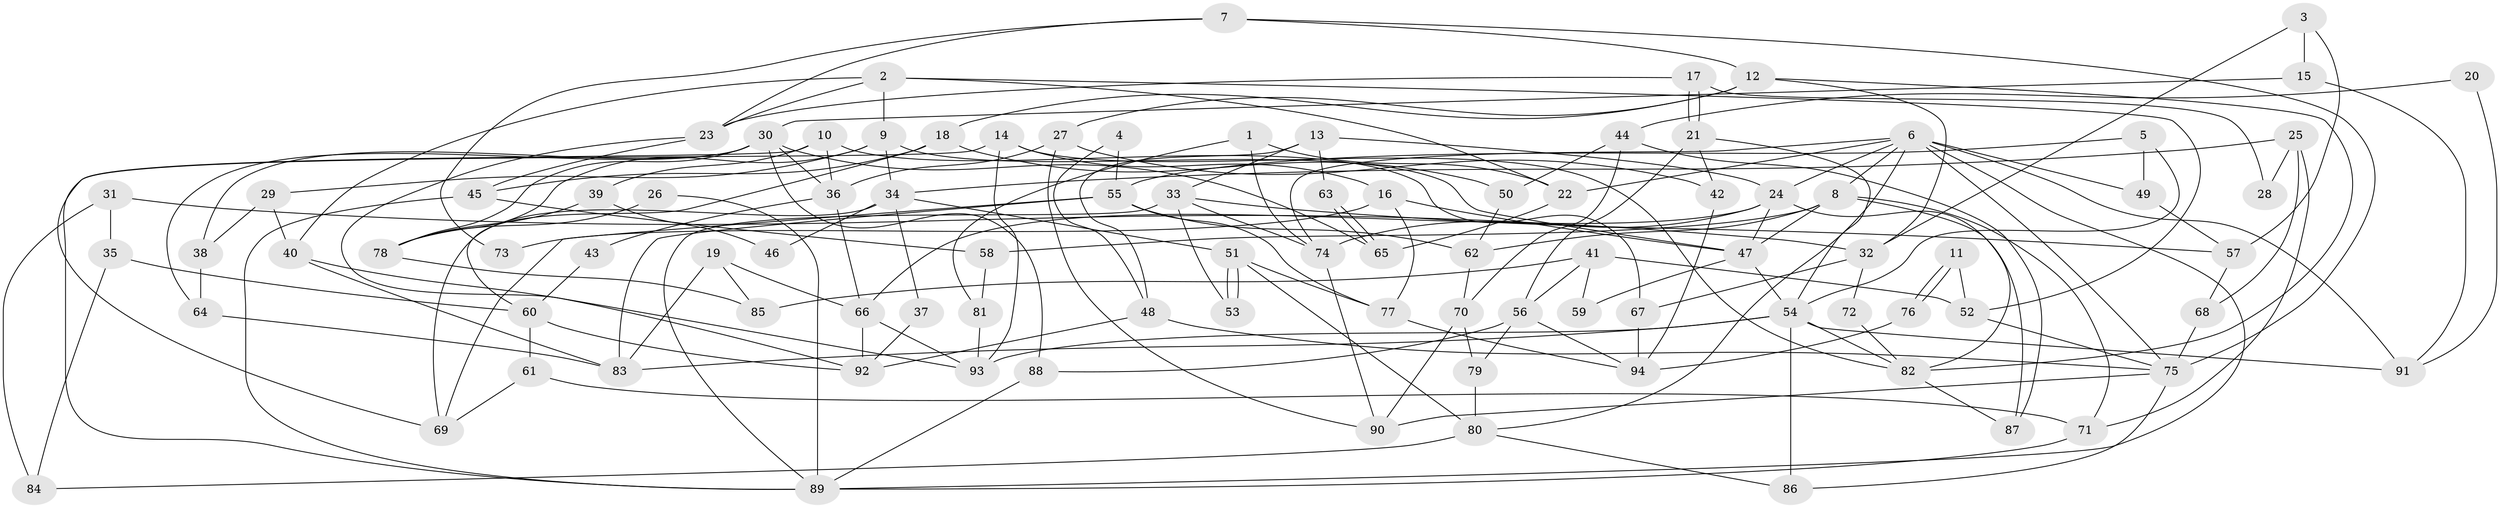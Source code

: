 // Generated by graph-tools (version 1.1) at 2025/15/03/09/25 04:15:12]
// undirected, 94 vertices, 188 edges
graph export_dot {
graph [start="1"]
  node [color=gray90,style=filled];
  1;
  2;
  3;
  4;
  5;
  6;
  7;
  8;
  9;
  10;
  11;
  12;
  13;
  14;
  15;
  16;
  17;
  18;
  19;
  20;
  21;
  22;
  23;
  24;
  25;
  26;
  27;
  28;
  29;
  30;
  31;
  32;
  33;
  34;
  35;
  36;
  37;
  38;
  39;
  40;
  41;
  42;
  43;
  44;
  45;
  46;
  47;
  48;
  49;
  50;
  51;
  52;
  53;
  54;
  55;
  56;
  57;
  58;
  59;
  60;
  61;
  62;
  63;
  64;
  65;
  66;
  67;
  68;
  69;
  70;
  71;
  72;
  73;
  74;
  75;
  76;
  77;
  78;
  79;
  80;
  81;
  82;
  83;
  84;
  85;
  86;
  87;
  88;
  89;
  90;
  91;
  92;
  93;
  94;
  1 -- 22;
  1 -- 74;
  1 -- 81;
  2 -- 9;
  2 -- 40;
  2 -- 22;
  2 -- 23;
  2 -- 52;
  3 -- 15;
  3 -- 57;
  3 -- 32;
  4 -- 48;
  4 -- 55;
  5 -- 54;
  5 -- 55;
  5 -- 49;
  6 -- 80;
  6 -- 74;
  6 -- 8;
  6 -- 22;
  6 -- 24;
  6 -- 49;
  6 -- 75;
  6 -- 89;
  6 -- 91;
  7 -- 12;
  7 -- 75;
  7 -- 23;
  7 -- 73;
  8 -- 62;
  8 -- 47;
  8 -- 58;
  8 -- 71;
  8 -- 82;
  9 -- 34;
  9 -- 47;
  9 -- 29;
  9 -- 78;
  10 -- 67;
  10 -- 69;
  10 -- 36;
  10 -- 39;
  11 -- 76;
  11 -- 76;
  11 -- 52;
  12 -- 27;
  12 -- 82;
  12 -- 18;
  12 -- 32;
  13 -- 24;
  13 -- 33;
  13 -- 48;
  13 -- 63;
  14 -- 89;
  14 -- 93;
  14 -- 16;
  14 -- 82;
  15 -- 91;
  15 -- 30;
  16 -- 47;
  16 -- 73;
  16 -- 77;
  17 -- 21;
  17 -- 21;
  17 -- 23;
  17 -- 28;
  18 -- 50;
  18 -- 45;
  18 -- 60;
  19 -- 85;
  19 -- 83;
  19 -- 66;
  20 -- 44;
  20 -- 91;
  21 -- 54;
  21 -- 42;
  21 -- 56;
  22 -- 65;
  23 -- 45;
  23 -- 92;
  24 -- 47;
  24 -- 66;
  24 -- 74;
  24 -- 87;
  25 -- 68;
  25 -- 71;
  25 -- 28;
  25 -- 34;
  26 -- 89;
  26 -- 78;
  27 -- 36;
  27 -- 42;
  27 -- 90;
  29 -- 40;
  29 -- 38;
  30 -- 65;
  30 -- 36;
  30 -- 38;
  30 -- 64;
  30 -- 78;
  30 -- 88;
  31 -- 84;
  31 -- 32;
  31 -- 35;
  32 -- 67;
  32 -- 72;
  33 -- 74;
  33 -- 89;
  33 -- 53;
  33 -- 57;
  34 -- 69;
  34 -- 37;
  34 -- 46;
  34 -- 51;
  35 -- 60;
  35 -- 84;
  36 -- 66;
  36 -- 43;
  37 -- 92;
  38 -- 64;
  39 -- 78;
  39 -- 46;
  40 -- 83;
  40 -- 93;
  41 -- 56;
  41 -- 52;
  41 -- 59;
  41 -- 85;
  42 -- 94;
  43 -- 60;
  44 -- 87;
  44 -- 70;
  44 -- 50;
  45 -- 58;
  45 -- 89;
  47 -- 54;
  47 -- 59;
  48 -- 92;
  48 -- 75;
  49 -- 57;
  50 -- 62;
  51 -- 53;
  51 -- 53;
  51 -- 77;
  51 -- 80;
  52 -- 75;
  54 -- 82;
  54 -- 93;
  54 -- 83;
  54 -- 86;
  54 -- 91;
  55 -- 77;
  55 -- 83;
  55 -- 62;
  55 -- 69;
  56 -- 88;
  56 -- 79;
  56 -- 94;
  57 -- 68;
  58 -- 81;
  60 -- 92;
  60 -- 61;
  61 -- 71;
  61 -- 69;
  62 -- 70;
  63 -- 65;
  63 -- 65;
  64 -- 83;
  66 -- 92;
  66 -- 93;
  67 -- 94;
  68 -- 75;
  70 -- 90;
  70 -- 79;
  71 -- 89;
  72 -- 82;
  74 -- 90;
  75 -- 86;
  75 -- 90;
  76 -- 94;
  77 -- 94;
  78 -- 85;
  79 -- 80;
  80 -- 86;
  80 -- 84;
  81 -- 93;
  82 -- 87;
  88 -- 89;
}
